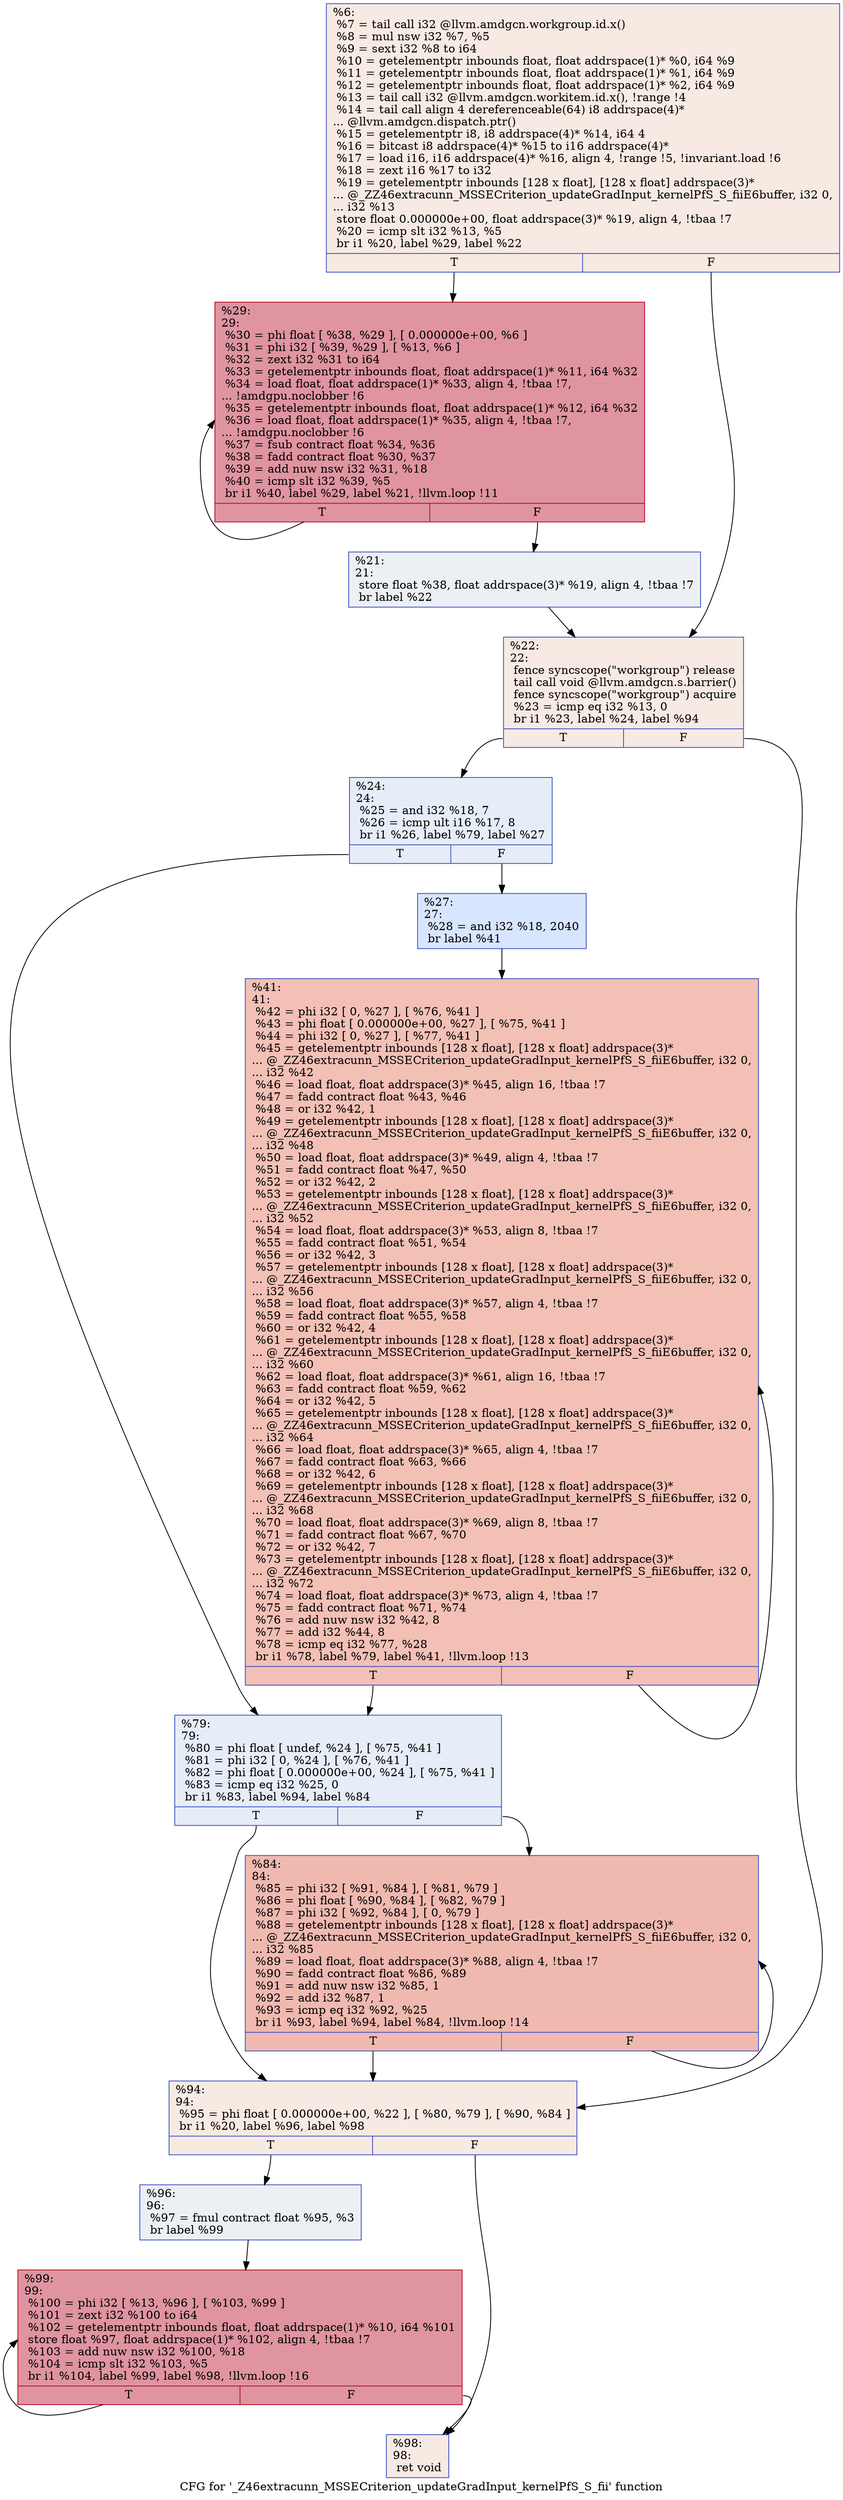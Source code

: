 digraph "CFG for '_Z46extracunn_MSSECriterion_updateGradInput_kernelPfS_S_fii' function" {
	label="CFG for '_Z46extracunn_MSSECriterion_updateGradInput_kernelPfS_S_fii' function";

	Node0x60bf450 [shape=record,color="#3d50c3ff", style=filled, fillcolor="#eed0c070",label="{%6:\l  %7 = tail call i32 @llvm.amdgcn.workgroup.id.x()\l  %8 = mul nsw i32 %7, %5\l  %9 = sext i32 %8 to i64\l  %10 = getelementptr inbounds float, float addrspace(1)* %0, i64 %9\l  %11 = getelementptr inbounds float, float addrspace(1)* %1, i64 %9\l  %12 = getelementptr inbounds float, float addrspace(1)* %2, i64 %9\l  %13 = tail call i32 @llvm.amdgcn.workitem.id.x(), !range !4\l  %14 = tail call align 4 dereferenceable(64) i8 addrspace(4)*\l... @llvm.amdgcn.dispatch.ptr()\l  %15 = getelementptr i8, i8 addrspace(4)* %14, i64 4\l  %16 = bitcast i8 addrspace(4)* %15 to i16 addrspace(4)*\l  %17 = load i16, i16 addrspace(4)* %16, align 4, !range !5, !invariant.load !6\l  %18 = zext i16 %17 to i32\l  %19 = getelementptr inbounds [128 x float], [128 x float] addrspace(3)*\l... @_ZZ46extracunn_MSSECriterion_updateGradInput_kernelPfS_S_fiiE6buffer, i32 0,\l... i32 %13\l  store float 0.000000e+00, float addrspace(3)* %19, align 4, !tbaa !7\l  %20 = icmp slt i32 %13, %5\l  br i1 %20, label %29, label %22\l|{<s0>T|<s1>F}}"];
	Node0x60bf450:s0 -> Node0x60c22b0;
	Node0x60bf450:s1 -> Node0x60c2340;
	Node0x60c2480 [shape=record,color="#3d50c3ff", style=filled, fillcolor="#d4dbe670",label="{%21:\l21:                                               \l  store float %38, float addrspace(3)* %19, align 4, !tbaa !7\l  br label %22\l}"];
	Node0x60c2480 -> Node0x60c2340;
	Node0x60c2340 [shape=record,color="#3d50c3ff", style=filled, fillcolor="#eed0c070",label="{%22:\l22:                                               \l  fence syncscope(\"workgroup\") release\l  tail call void @llvm.amdgcn.s.barrier()\l  fence syncscope(\"workgroup\") acquire\l  %23 = icmp eq i32 %13, 0\l  br i1 %23, label %24, label %94\l|{<s0>T|<s1>F}}"];
	Node0x60c2340:s0 -> Node0x60c2f10;
	Node0x60c2340:s1 -> Node0x60c2fa0;
	Node0x60c2f10 [shape=record,color="#3d50c3ff", style=filled, fillcolor="#c7d7f070",label="{%24:\l24:                                               \l  %25 = and i32 %18, 7\l  %26 = icmp ult i16 %17, 8\l  br i1 %26, label %79, label %27\l|{<s0>T|<s1>F}}"];
	Node0x60c2f10:s0 -> Node0x60c3230;
	Node0x60c2f10:s1 -> Node0x60c3280;
	Node0x60c3280 [shape=record,color="#3d50c3ff", style=filled, fillcolor="#a7c5fe70",label="{%27:\l27:                                               \l  %28 = and i32 %18, 2040\l  br label %41\l}"];
	Node0x60c3280 -> Node0x60c3480;
	Node0x60c22b0 [shape=record,color="#b70d28ff", style=filled, fillcolor="#b70d2870",label="{%29:\l29:                                               \l  %30 = phi float [ %38, %29 ], [ 0.000000e+00, %6 ]\l  %31 = phi i32 [ %39, %29 ], [ %13, %6 ]\l  %32 = zext i32 %31 to i64\l  %33 = getelementptr inbounds float, float addrspace(1)* %11, i64 %32\l  %34 = load float, float addrspace(1)* %33, align 4, !tbaa !7,\l... !amdgpu.noclobber !6\l  %35 = getelementptr inbounds float, float addrspace(1)* %12, i64 %32\l  %36 = load float, float addrspace(1)* %35, align 4, !tbaa !7,\l... !amdgpu.noclobber !6\l  %37 = fsub contract float %34, %36\l  %38 = fadd contract float %30, %37\l  %39 = add nuw nsw i32 %31, %18\l  %40 = icmp slt i32 %39, %5\l  br i1 %40, label %29, label %21, !llvm.loop !11\l|{<s0>T|<s1>F}}"];
	Node0x60c22b0:s0 -> Node0x60c22b0;
	Node0x60c22b0:s1 -> Node0x60c2480;
	Node0x60c3480 [shape=record,color="#3d50c3ff", style=filled, fillcolor="#e5705870",label="{%41:\l41:                                               \l  %42 = phi i32 [ 0, %27 ], [ %76, %41 ]\l  %43 = phi float [ 0.000000e+00, %27 ], [ %75, %41 ]\l  %44 = phi i32 [ 0, %27 ], [ %77, %41 ]\l  %45 = getelementptr inbounds [128 x float], [128 x float] addrspace(3)*\l... @_ZZ46extracunn_MSSECriterion_updateGradInput_kernelPfS_S_fiiE6buffer, i32 0,\l... i32 %42\l  %46 = load float, float addrspace(3)* %45, align 16, !tbaa !7\l  %47 = fadd contract float %43, %46\l  %48 = or i32 %42, 1\l  %49 = getelementptr inbounds [128 x float], [128 x float] addrspace(3)*\l... @_ZZ46extracunn_MSSECriterion_updateGradInput_kernelPfS_S_fiiE6buffer, i32 0,\l... i32 %48\l  %50 = load float, float addrspace(3)* %49, align 4, !tbaa !7\l  %51 = fadd contract float %47, %50\l  %52 = or i32 %42, 2\l  %53 = getelementptr inbounds [128 x float], [128 x float] addrspace(3)*\l... @_ZZ46extracunn_MSSECriterion_updateGradInput_kernelPfS_S_fiiE6buffer, i32 0,\l... i32 %52\l  %54 = load float, float addrspace(3)* %53, align 8, !tbaa !7\l  %55 = fadd contract float %51, %54\l  %56 = or i32 %42, 3\l  %57 = getelementptr inbounds [128 x float], [128 x float] addrspace(3)*\l... @_ZZ46extracunn_MSSECriterion_updateGradInput_kernelPfS_S_fiiE6buffer, i32 0,\l... i32 %56\l  %58 = load float, float addrspace(3)* %57, align 4, !tbaa !7\l  %59 = fadd contract float %55, %58\l  %60 = or i32 %42, 4\l  %61 = getelementptr inbounds [128 x float], [128 x float] addrspace(3)*\l... @_ZZ46extracunn_MSSECriterion_updateGradInput_kernelPfS_S_fiiE6buffer, i32 0,\l... i32 %60\l  %62 = load float, float addrspace(3)* %61, align 16, !tbaa !7\l  %63 = fadd contract float %59, %62\l  %64 = or i32 %42, 5\l  %65 = getelementptr inbounds [128 x float], [128 x float] addrspace(3)*\l... @_ZZ46extracunn_MSSECriterion_updateGradInput_kernelPfS_S_fiiE6buffer, i32 0,\l... i32 %64\l  %66 = load float, float addrspace(3)* %65, align 4, !tbaa !7\l  %67 = fadd contract float %63, %66\l  %68 = or i32 %42, 6\l  %69 = getelementptr inbounds [128 x float], [128 x float] addrspace(3)*\l... @_ZZ46extracunn_MSSECriterion_updateGradInput_kernelPfS_S_fiiE6buffer, i32 0,\l... i32 %68\l  %70 = load float, float addrspace(3)* %69, align 8, !tbaa !7\l  %71 = fadd contract float %67, %70\l  %72 = or i32 %42, 7\l  %73 = getelementptr inbounds [128 x float], [128 x float] addrspace(3)*\l... @_ZZ46extracunn_MSSECriterion_updateGradInput_kernelPfS_S_fiiE6buffer, i32 0,\l... i32 %72\l  %74 = load float, float addrspace(3)* %73, align 4, !tbaa !7\l  %75 = fadd contract float %71, %74\l  %76 = add nuw nsw i32 %42, 8\l  %77 = add i32 %44, 8\l  %78 = icmp eq i32 %77, %28\l  br i1 %78, label %79, label %41, !llvm.loop !13\l|{<s0>T|<s1>F}}"];
	Node0x60c3480:s0 -> Node0x60c3230;
	Node0x60c3480:s1 -> Node0x60c3480;
	Node0x60c3230 [shape=record,color="#3d50c3ff", style=filled, fillcolor="#c7d7f070",label="{%79:\l79:                                               \l  %80 = phi float [ undef, %24 ], [ %75, %41 ]\l  %81 = phi i32 [ 0, %24 ], [ %76, %41 ]\l  %82 = phi float [ 0.000000e+00, %24 ], [ %75, %41 ]\l  %83 = icmp eq i32 %25, 0\l  br i1 %83, label %94, label %84\l|{<s0>T|<s1>F}}"];
	Node0x60c3230:s0 -> Node0x60c2fa0;
	Node0x60c3230:s1 -> Node0x60c62f0;
	Node0x60c62f0 [shape=record,color="#3d50c3ff", style=filled, fillcolor="#de614d70",label="{%84:\l84:                                               \l  %85 = phi i32 [ %91, %84 ], [ %81, %79 ]\l  %86 = phi float [ %90, %84 ], [ %82, %79 ]\l  %87 = phi i32 [ %92, %84 ], [ 0, %79 ]\l  %88 = getelementptr inbounds [128 x float], [128 x float] addrspace(3)*\l... @_ZZ46extracunn_MSSECriterion_updateGradInput_kernelPfS_S_fiiE6buffer, i32 0,\l... i32 %85\l  %89 = load float, float addrspace(3)* %88, align 4, !tbaa !7\l  %90 = fadd contract float %86, %89\l  %91 = add nuw nsw i32 %85, 1\l  %92 = add i32 %87, 1\l  %93 = icmp eq i32 %92, %25\l  br i1 %93, label %94, label %84, !llvm.loop !14\l|{<s0>T|<s1>F}}"];
	Node0x60c62f0:s0 -> Node0x60c2fa0;
	Node0x60c62f0:s1 -> Node0x60c62f0;
	Node0x60c2fa0 [shape=record,color="#3d50c3ff", style=filled, fillcolor="#eed0c070",label="{%94:\l94:                                               \l  %95 = phi float [ 0.000000e+00, %22 ], [ %80, %79 ], [ %90, %84 ]\l  br i1 %20, label %96, label %98\l|{<s0>T|<s1>F}}"];
	Node0x60c2fa0:s0 -> Node0x60c6be0;
	Node0x60c2fa0:s1 -> Node0x60c6c30;
	Node0x60c6be0 [shape=record,color="#3d50c3ff", style=filled, fillcolor="#d4dbe670",label="{%96:\l96:                                               \l  %97 = fmul contract float %95, %3\l  br label %99\l}"];
	Node0x60c6be0 -> Node0x60c6e00;
	Node0x60c6c30 [shape=record,color="#3d50c3ff", style=filled, fillcolor="#eed0c070",label="{%98:\l98:                                               \l  ret void\l}"];
	Node0x60c6e00 [shape=record,color="#b70d28ff", style=filled, fillcolor="#b70d2870",label="{%99:\l99:                                               \l  %100 = phi i32 [ %13, %96 ], [ %103, %99 ]\l  %101 = zext i32 %100 to i64\l  %102 = getelementptr inbounds float, float addrspace(1)* %10, i64 %101\l  store float %97, float addrspace(1)* %102, align 4, !tbaa !7\l  %103 = add nuw nsw i32 %100, %18\l  %104 = icmp slt i32 %103, %5\l  br i1 %104, label %99, label %98, !llvm.loop !16\l|{<s0>T|<s1>F}}"];
	Node0x60c6e00:s0 -> Node0x60c6e00;
	Node0x60c6e00:s1 -> Node0x60c6c30;
}
